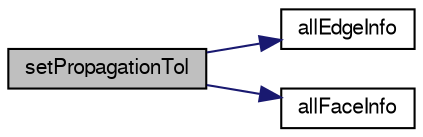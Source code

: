 digraph "setPropagationTol"
{
  bgcolor="transparent";
  edge [fontname="FreeSans",fontsize="10",labelfontname="FreeSans",labelfontsize="10"];
  node [fontname="FreeSans",fontsize="10",shape=record];
  rankdir="LR";
  Node122 [label="setPropagationTol",height=0.2,width=0.4,color="black", fillcolor="grey75", style="filled", fontcolor="black"];
  Node122 -> Node123 [color="midnightblue",fontsize="10",style="solid",fontname="FreeSans"];
  Node123 [label="allEdgeInfo",height=0.2,width=0.4,color="black",URL="$a24834.html#a03238c122f338a664877f2a862b8c690",tooltip="Access allEdgeInfo. "];
  Node122 -> Node124 [color="midnightblue",fontsize="10",style="solid",fontname="FreeSans"];
  Node124 [label="allFaceInfo",height=0.2,width=0.4,color="black",URL="$a24834.html#ac6336b4ebe8c7d6199816fd2c90cc8c3",tooltip="Access allFaceInfo. "];
}
